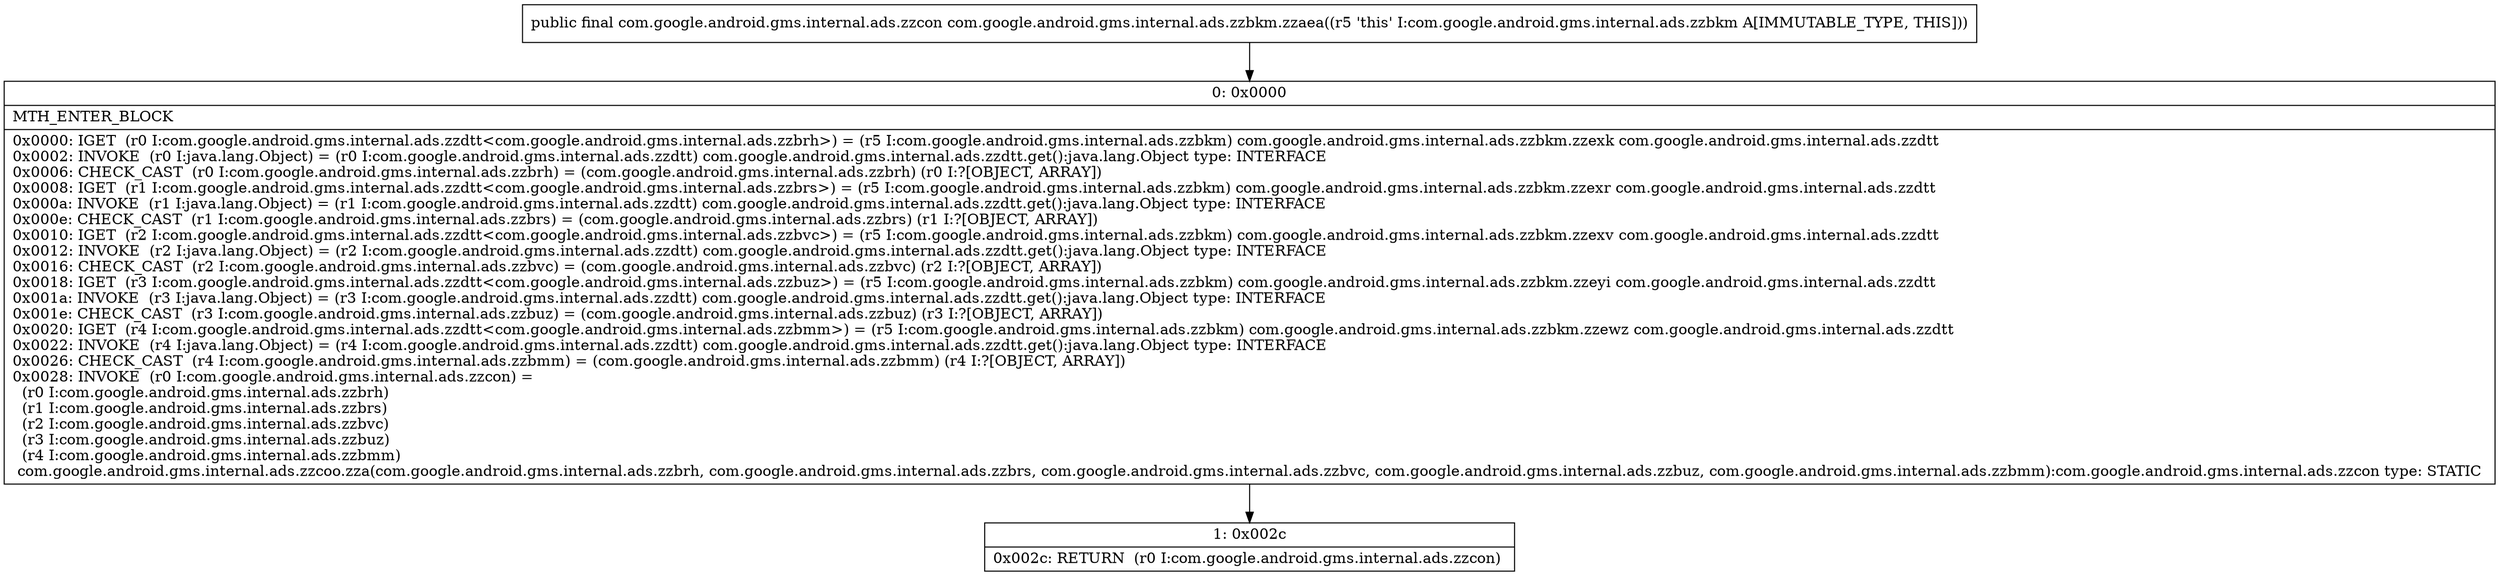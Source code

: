 digraph "CFG forcom.google.android.gms.internal.ads.zzbkm.zzaea()Lcom\/google\/android\/gms\/internal\/ads\/zzcon;" {
Node_0 [shape=record,label="{0\:\ 0x0000|MTH_ENTER_BLOCK\l|0x0000: IGET  (r0 I:com.google.android.gms.internal.ads.zzdtt\<com.google.android.gms.internal.ads.zzbrh\>) = (r5 I:com.google.android.gms.internal.ads.zzbkm) com.google.android.gms.internal.ads.zzbkm.zzexk com.google.android.gms.internal.ads.zzdtt \l0x0002: INVOKE  (r0 I:java.lang.Object) = (r0 I:com.google.android.gms.internal.ads.zzdtt) com.google.android.gms.internal.ads.zzdtt.get():java.lang.Object type: INTERFACE \l0x0006: CHECK_CAST  (r0 I:com.google.android.gms.internal.ads.zzbrh) = (com.google.android.gms.internal.ads.zzbrh) (r0 I:?[OBJECT, ARRAY]) \l0x0008: IGET  (r1 I:com.google.android.gms.internal.ads.zzdtt\<com.google.android.gms.internal.ads.zzbrs\>) = (r5 I:com.google.android.gms.internal.ads.zzbkm) com.google.android.gms.internal.ads.zzbkm.zzexr com.google.android.gms.internal.ads.zzdtt \l0x000a: INVOKE  (r1 I:java.lang.Object) = (r1 I:com.google.android.gms.internal.ads.zzdtt) com.google.android.gms.internal.ads.zzdtt.get():java.lang.Object type: INTERFACE \l0x000e: CHECK_CAST  (r1 I:com.google.android.gms.internal.ads.zzbrs) = (com.google.android.gms.internal.ads.zzbrs) (r1 I:?[OBJECT, ARRAY]) \l0x0010: IGET  (r2 I:com.google.android.gms.internal.ads.zzdtt\<com.google.android.gms.internal.ads.zzbvc\>) = (r5 I:com.google.android.gms.internal.ads.zzbkm) com.google.android.gms.internal.ads.zzbkm.zzexv com.google.android.gms.internal.ads.zzdtt \l0x0012: INVOKE  (r2 I:java.lang.Object) = (r2 I:com.google.android.gms.internal.ads.zzdtt) com.google.android.gms.internal.ads.zzdtt.get():java.lang.Object type: INTERFACE \l0x0016: CHECK_CAST  (r2 I:com.google.android.gms.internal.ads.zzbvc) = (com.google.android.gms.internal.ads.zzbvc) (r2 I:?[OBJECT, ARRAY]) \l0x0018: IGET  (r3 I:com.google.android.gms.internal.ads.zzdtt\<com.google.android.gms.internal.ads.zzbuz\>) = (r5 I:com.google.android.gms.internal.ads.zzbkm) com.google.android.gms.internal.ads.zzbkm.zzeyi com.google.android.gms.internal.ads.zzdtt \l0x001a: INVOKE  (r3 I:java.lang.Object) = (r3 I:com.google.android.gms.internal.ads.zzdtt) com.google.android.gms.internal.ads.zzdtt.get():java.lang.Object type: INTERFACE \l0x001e: CHECK_CAST  (r3 I:com.google.android.gms.internal.ads.zzbuz) = (com.google.android.gms.internal.ads.zzbuz) (r3 I:?[OBJECT, ARRAY]) \l0x0020: IGET  (r4 I:com.google.android.gms.internal.ads.zzdtt\<com.google.android.gms.internal.ads.zzbmm\>) = (r5 I:com.google.android.gms.internal.ads.zzbkm) com.google.android.gms.internal.ads.zzbkm.zzewz com.google.android.gms.internal.ads.zzdtt \l0x0022: INVOKE  (r4 I:java.lang.Object) = (r4 I:com.google.android.gms.internal.ads.zzdtt) com.google.android.gms.internal.ads.zzdtt.get():java.lang.Object type: INTERFACE \l0x0026: CHECK_CAST  (r4 I:com.google.android.gms.internal.ads.zzbmm) = (com.google.android.gms.internal.ads.zzbmm) (r4 I:?[OBJECT, ARRAY]) \l0x0028: INVOKE  (r0 I:com.google.android.gms.internal.ads.zzcon) = \l  (r0 I:com.google.android.gms.internal.ads.zzbrh)\l  (r1 I:com.google.android.gms.internal.ads.zzbrs)\l  (r2 I:com.google.android.gms.internal.ads.zzbvc)\l  (r3 I:com.google.android.gms.internal.ads.zzbuz)\l  (r4 I:com.google.android.gms.internal.ads.zzbmm)\l com.google.android.gms.internal.ads.zzcoo.zza(com.google.android.gms.internal.ads.zzbrh, com.google.android.gms.internal.ads.zzbrs, com.google.android.gms.internal.ads.zzbvc, com.google.android.gms.internal.ads.zzbuz, com.google.android.gms.internal.ads.zzbmm):com.google.android.gms.internal.ads.zzcon type: STATIC \l}"];
Node_1 [shape=record,label="{1\:\ 0x002c|0x002c: RETURN  (r0 I:com.google.android.gms.internal.ads.zzcon) \l}"];
MethodNode[shape=record,label="{public final com.google.android.gms.internal.ads.zzcon com.google.android.gms.internal.ads.zzbkm.zzaea((r5 'this' I:com.google.android.gms.internal.ads.zzbkm A[IMMUTABLE_TYPE, THIS])) }"];
MethodNode -> Node_0;
Node_0 -> Node_1;
}

